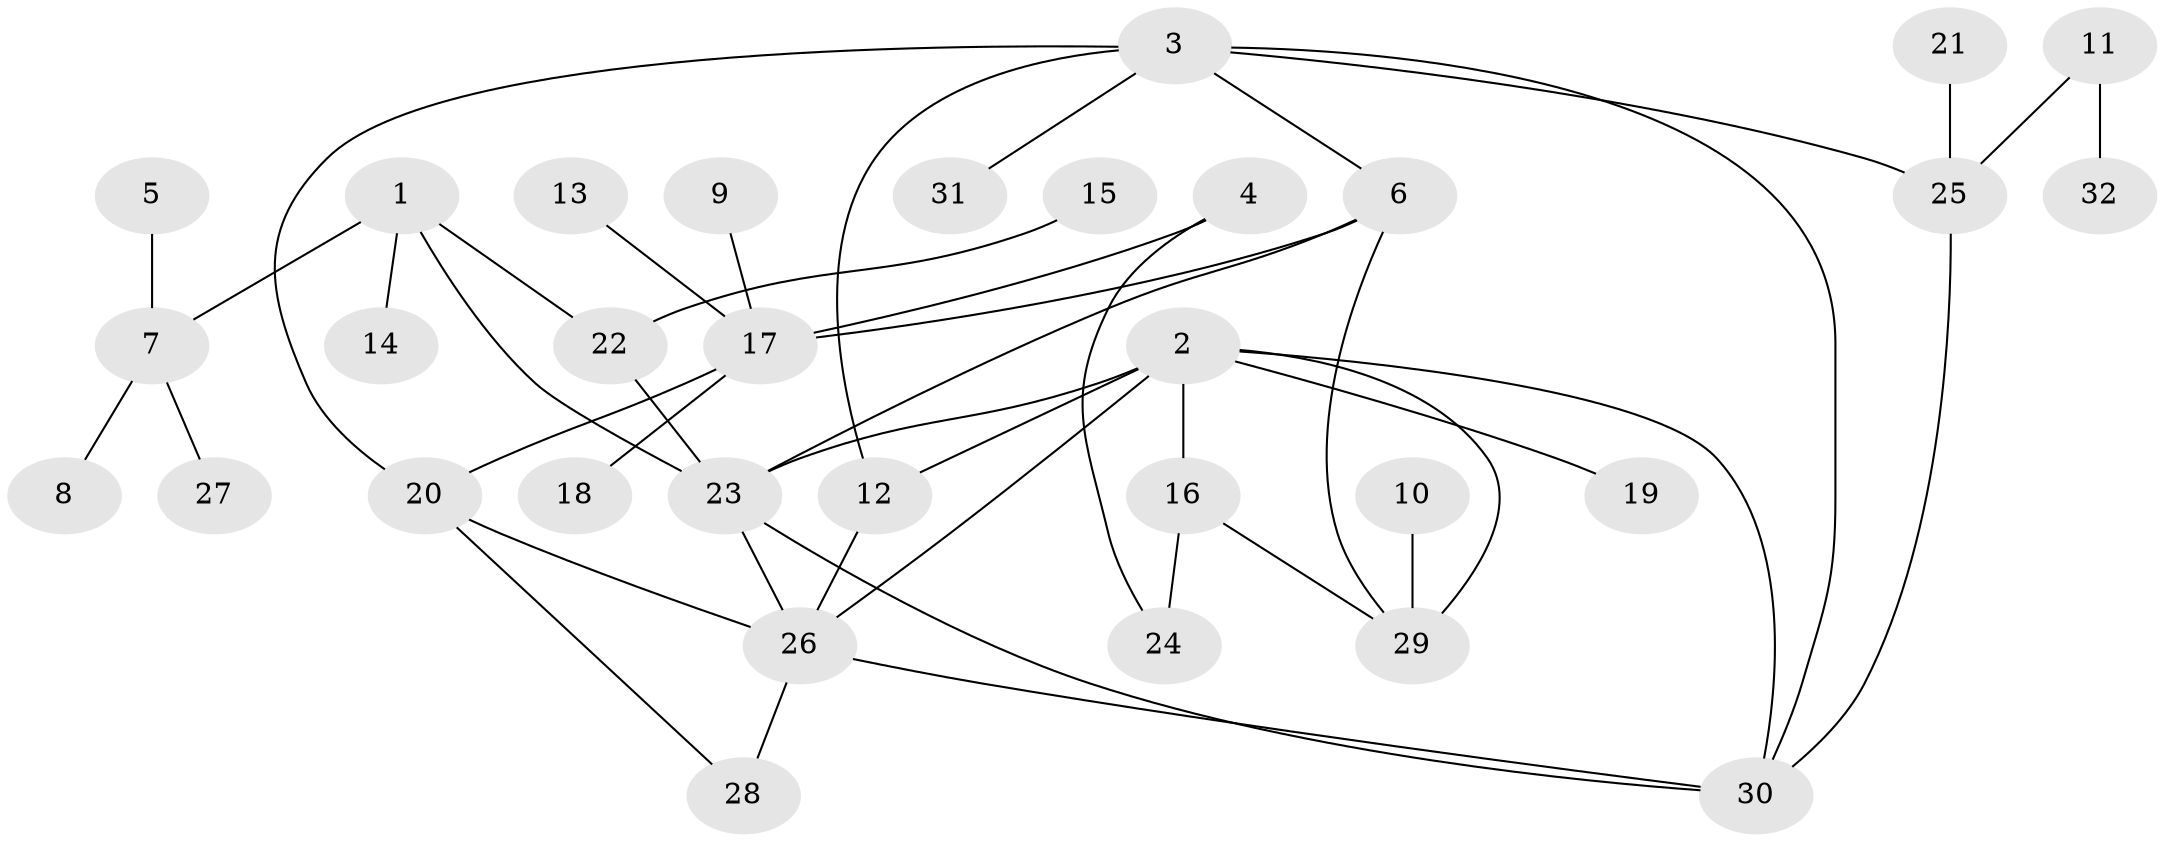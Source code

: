 // original degree distribution, {5: 0.07936507936507936, 7: 0.031746031746031744, 4: 0.06349206349206349, 3: 0.07936507936507936, 9: 0.015873015873015872, 6: 0.047619047619047616, 8: 0.015873015873015872, 2: 0.14285714285714285, 1: 0.5238095238095238}
// Generated by graph-tools (version 1.1) at 2025/37/03/04/25 23:37:35]
// undirected, 32 vertices, 45 edges
graph export_dot {
  node [color=gray90,style=filled];
  1;
  2;
  3;
  4;
  5;
  6;
  7;
  8;
  9;
  10;
  11;
  12;
  13;
  14;
  15;
  16;
  17;
  18;
  19;
  20;
  21;
  22;
  23;
  24;
  25;
  26;
  27;
  28;
  29;
  30;
  31;
  32;
  1 -- 7 [weight=1.0];
  1 -- 14 [weight=1.0];
  1 -- 22 [weight=1.0];
  1 -- 23 [weight=1.0];
  2 -- 12 [weight=1.0];
  2 -- 16 [weight=1.0];
  2 -- 19 [weight=1.0];
  2 -- 23 [weight=1.0];
  2 -- 26 [weight=1.0];
  2 -- 29 [weight=2.0];
  2 -- 30 [weight=1.0];
  3 -- 6 [weight=1.0];
  3 -- 12 [weight=1.0];
  3 -- 20 [weight=1.0];
  3 -- 25 [weight=1.0];
  3 -- 30 [weight=1.0];
  3 -- 31 [weight=1.0];
  4 -- 17 [weight=1.0];
  4 -- 24 [weight=1.0];
  5 -- 7 [weight=1.0];
  6 -- 17 [weight=2.0];
  6 -- 23 [weight=1.0];
  6 -- 29 [weight=1.0];
  7 -- 8 [weight=1.0];
  7 -- 27 [weight=1.0];
  9 -- 17 [weight=1.0];
  10 -- 29 [weight=1.0];
  11 -- 25 [weight=1.0];
  11 -- 32 [weight=1.0];
  12 -- 26 [weight=1.0];
  13 -- 17 [weight=1.0];
  15 -- 22 [weight=1.0];
  16 -- 24 [weight=1.0];
  16 -- 29 [weight=1.0];
  17 -- 18 [weight=1.0];
  17 -- 20 [weight=1.0];
  20 -- 26 [weight=1.0];
  20 -- 28 [weight=1.0];
  21 -- 25 [weight=1.0];
  22 -- 23 [weight=1.0];
  23 -- 26 [weight=1.0];
  23 -- 30 [weight=1.0];
  25 -- 30 [weight=1.0];
  26 -- 28 [weight=1.0];
  26 -- 30 [weight=1.0];
}

